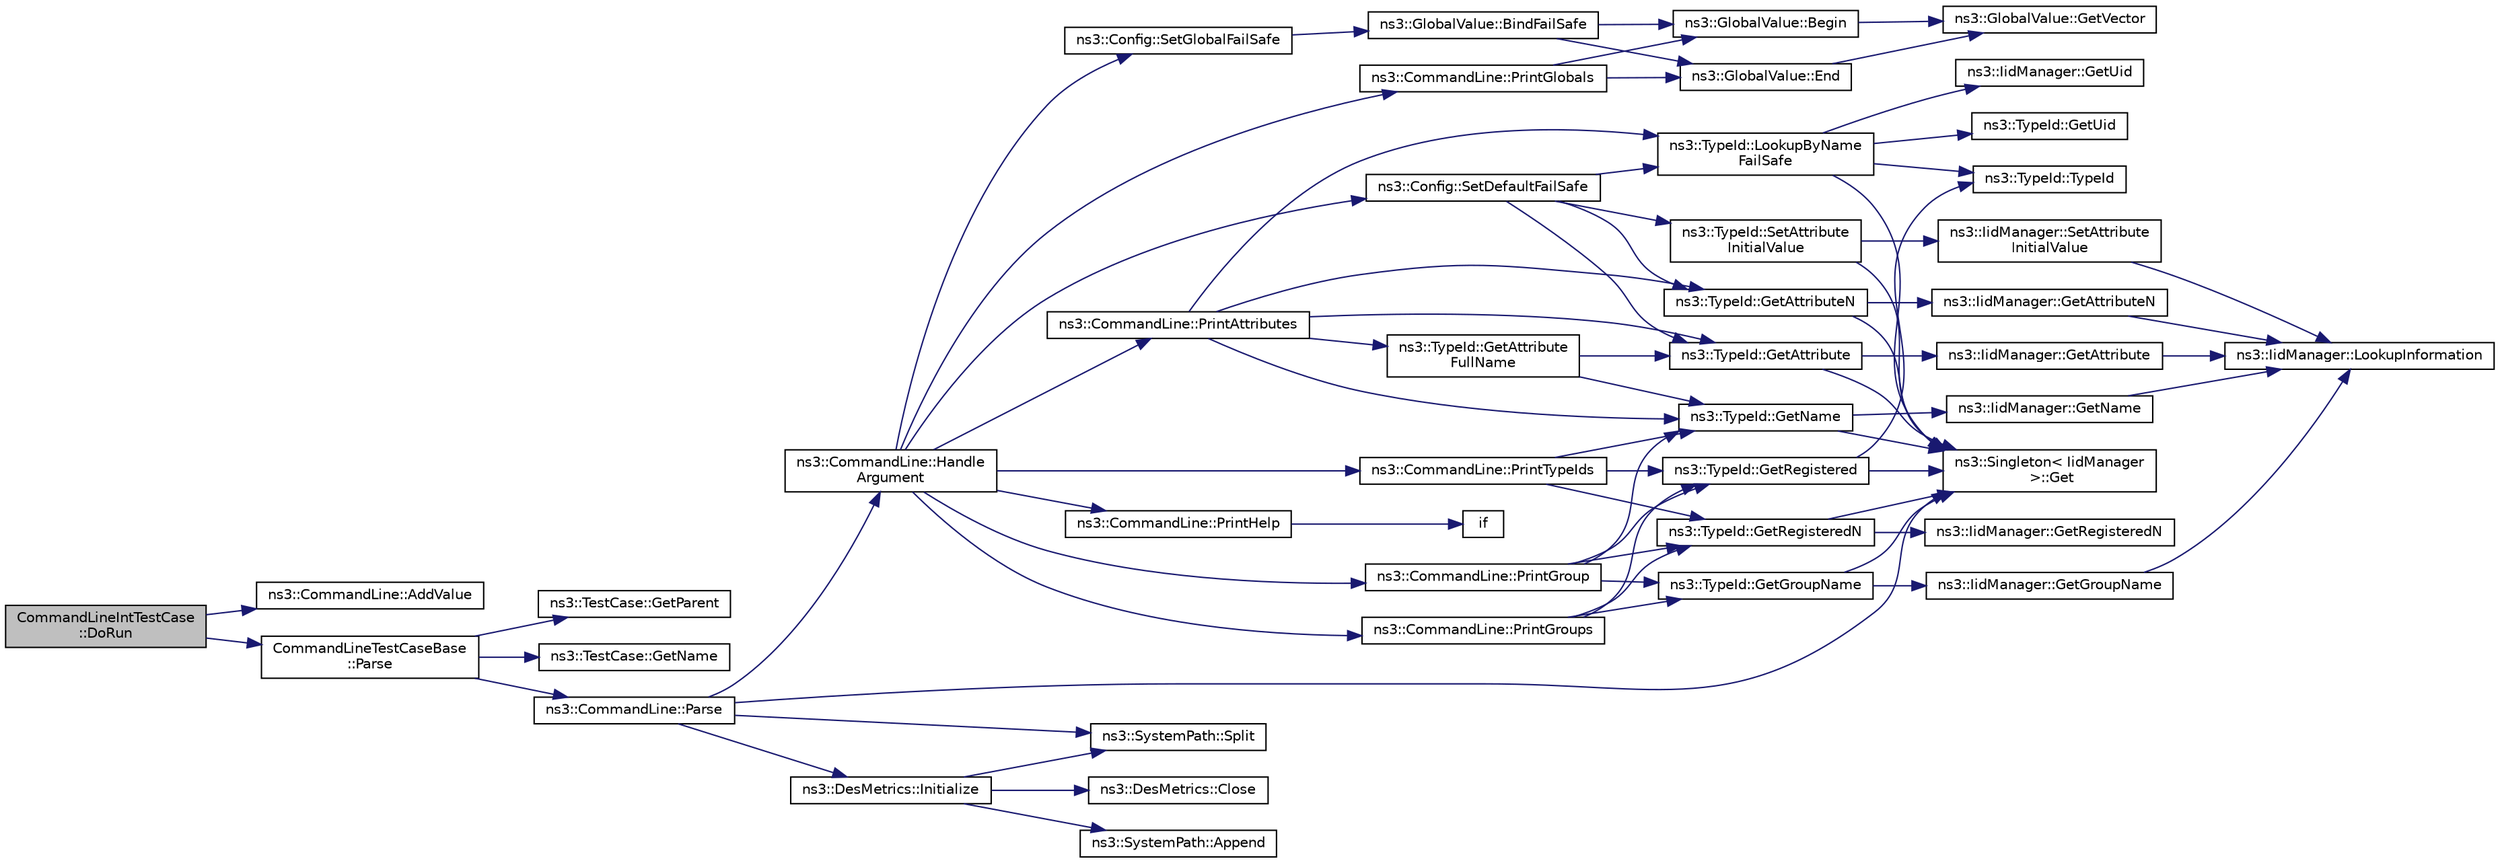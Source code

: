 digraph "CommandLineIntTestCase::DoRun"
{
  edge [fontname="Helvetica",fontsize="10",labelfontname="Helvetica",labelfontsize="10"];
  node [fontname="Helvetica",fontsize="10",shape=record];
  rankdir="LR";
  Node1 [label="CommandLineIntTestCase\l::DoRun",height=0.2,width=0.4,color="black", fillcolor="grey75", style="filled", fontcolor="black"];
  Node1 -> Node2 [color="midnightblue",fontsize="10",style="solid"];
  Node2 [label="ns3::CommandLine::AddValue",height=0.2,width=0.4,color="black", fillcolor="white", style="filled",URL="$dc/d87/classns3_1_1CommandLine.html#addcfb546c7ad4c8bd0965654d55beb8e"];
  Node1 -> Node3 [color="midnightblue",fontsize="10",style="solid"];
  Node3 [label="CommandLineTestCaseBase\l::Parse",height=0.2,width=0.4,color="black", fillcolor="white", style="filled",URL="$d6/db6/classCommandLineTestCaseBase.html#aa8bbc2d366637977fd21170282baaa0c"];
  Node3 -> Node4 [color="midnightblue",fontsize="10",style="solid"];
  Node4 [label="ns3::TestCase::GetParent",height=0.2,width=0.4,color="black", fillcolor="white", style="filled",URL="$dd/d88/classns3_1_1TestCase.html#af41db0462b844c9f81838d0e61ecd563",tooltip="Get the parent of this TestCsse. "];
  Node3 -> Node5 [color="midnightblue",fontsize="10",style="solid"];
  Node5 [label="ns3::TestCase::GetName",height=0.2,width=0.4,color="black", fillcolor="white", style="filled",URL="$dd/d88/classns3_1_1TestCase.html#a28f7bb59669c24dae1c290fc17fc9b62"];
  Node3 -> Node6 [color="midnightblue",fontsize="10",style="solid"];
  Node6 [label="ns3::CommandLine::Parse",height=0.2,width=0.4,color="black", fillcolor="white", style="filled",URL="$dc/d87/classns3_1_1CommandLine.html#a5c10b85b3207e5ecb48d907966923156"];
  Node6 -> Node7 [color="midnightblue",fontsize="10",style="solid"];
  Node7 [label="ns3::SystemPath::Split",height=0.2,width=0.4,color="black", fillcolor="white", style="filled",URL="$d0/dde/group__systempath.html#ga523072e05da63b63113d1bea840edf1a"];
  Node6 -> Node8 [color="midnightblue",fontsize="10",style="solid"];
  Node8 [label="ns3::CommandLine::Handle\lArgument",height=0.2,width=0.4,color="black", fillcolor="white", style="filled",URL="$dc/d87/classns3_1_1CommandLine.html#a527b83304a3c713f3e84711a8a2185a7"];
  Node8 -> Node9 [color="midnightblue",fontsize="10",style="solid"];
  Node9 [label="ns3::CommandLine::PrintHelp",height=0.2,width=0.4,color="black", fillcolor="white", style="filled",URL="$dc/d87/classns3_1_1CommandLine.html#a4558fd7b9eba52d77ffacb4e9896e5de",tooltip="Print program usage to the desired output stream. "];
  Node9 -> Node10 [color="midnightblue",fontsize="10",style="solid"];
  Node10 [label="if",height=0.2,width=0.4,color="black", fillcolor="white", style="filled",URL="$d8/d0e/loss__ITU1238_8m.html#a419d895abe1313c35fa353c93802647e"];
  Node8 -> Node11 [color="midnightblue",fontsize="10",style="solid"];
  Node11 [label="ns3::CommandLine::PrintGroups",height=0.2,width=0.4,color="black", fillcolor="white", style="filled",URL="$dc/d87/classns3_1_1CommandLine.html#acbfbd40c40508f3b0700d41de1f53089"];
  Node11 -> Node12 [color="midnightblue",fontsize="10",style="solid"];
  Node12 [label="ns3::TypeId::GetRegisteredN",height=0.2,width=0.4,color="black", fillcolor="white", style="filled",URL="$d6/d11/classns3_1_1TypeId.html#a87c96c0c7ef389488be43aa4194f818a"];
  Node12 -> Node13 [color="midnightblue",fontsize="10",style="solid"];
  Node13 [label="ns3::Singleton\< IidManager\l \>::Get",height=0.2,width=0.4,color="black", fillcolor="white", style="filled",URL="$d8/d77/classns3_1_1Singleton.html#a80a2cd3c25a27ea72add7a9f7a141ffa"];
  Node12 -> Node14 [color="midnightblue",fontsize="10",style="solid"];
  Node14 [label="ns3::IidManager::GetRegisteredN",height=0.2,width=0.4,color="black", fillcolor="white", style="filled",URL="$d4/d1c/classns3_1_1IidManager.html#af5213c5a53e5325b4d5880ed5af709a8"];
  Node11 -> Node15 [color="midnightblue",fontsize="10",style="solid"];
  Node15 [label="ns3::TypeId::GetRegistered",height=0.2,width=0.4,color="black", fillcolor="white", style="filled",URL="$d6/d11/classns3_1_1TypeId.html#a19fe68b77ecc4e29c0637e543365affc"];
  Node15 -> Node16 [color="midnightblue",fontsize="10",style="solid"];
  Node16 [label="ns3::TypeId::TypeId",height=0.2,width=0.4,color="black", fillcolor="white", style="filled",URL="$d6/d11/classns3_1_1TypeId.html#ab76e26690f1af4f1cffa6a72245e8928"];
  Node15 -> Node13 [color="midnightblue",fontsize="10",style="solid"];
  Node11 -> Node17 [color="midnightblue",fontsize="10",style="solid"];
  Node17 [label="ns3::TypeId::GetGroupName",height=0.2,width=0.4,color="black", fillcolor="white", style="filled",URL="$d6/d11/classns3_1_1TypeId.html#a836b52efb8606b114b0f7b6b1c95447b"];
  Node17 -> Node13 [color="midnightblue",fontsize="10",style="solid"];
  Node17 -> Node18 [color="midnightblue",fontsize="10",style="solid"];
  Node18 [label="ns3::IidManager::GetGroupName",height=0.2,width=0.4,color="black", fillcolor="white", style="filled",URL="$d4/d1c/classns3_1_1IidManager.html#ae349642e61a71123f6843961c1d57492"];
  Node18 -> Node19 [color="midnightblue",fontsize="10",style="solid"];
  Node19 [label="ns3::IidManager::LookupInformation",height=0.2,width=0.4,color="black", fillcolor="white", style="filled",URL="$d4/d1c/classns3_1_1IidManager.html#a6b1f4ba2815dba27a377e8a8db2384cf"];
  Node8 -> Node20 [color="midnightblue",fontsize="10",style="solid"];
  Node20 [label="ns3::CommandLine::PrintTypeIds",height=0.2,width=0.4,color="black", fillcolor="white", style="filled",URL="$dc/d87/classns3_1_1CommandLine.html#a141b4fcef1091a980f15f0845166e20b"];
  Node20 -> Node12 [color="midnightblue",fontsize="10",style="solid"];
  Node20 -> Node15 [color="midnightblue",fontsize="10",style="solid"];
  Node20 -> Node21 [color="midnightblue",fontsize="10",style="solid"];
  Node21 [label="ns3::TypeId::GetName",height=0.2,width=0.4,color="black", fillcolor="white", style="filled",URL="$d6/d11/classns3_1_1TypeId.html#aa3c41c79ae428b3cb396a9c6bb3ef314"];
  Node21 -> Node13 [color="midnightblue",fontsize="10",style="solid"];
  Node21 -> Node22 [color="midnightblue",fontsize="10",style="solid"];
  Node22 [label="ns3::IidManager::GetName",height=0.2,width=0.4,color="black", fillcolor="white", style="filled",URL="$d4/d1c/classns3_1_1IidManager.html#a5d68d0f0f44594dcdec239dbdb5bf53c"];
  Node22 -> Node19 [color="midnightblue",fontsize="10",style="solid"];
  Node8 -> Node23 [color="midnightblue",fontsize="10",style="solid"];
  Node23 [label="ns3::CommandLine::PrintGlobals",height=0.2,width=0.4,color="black", fillcolor="white", style="filled",URL="$dc/d87/classns3_1_1CommandLine.html#ae531d3f88153ab9edac51509cc0cf8be"];
  Node23 -> Node24 [color="midnightblue",fontsize="10",style="solid"];
  Node24 [label="ns3::GlobalValue::Begin",height=0.2,width=0.4,color="black", fillcolor="white", style="filled",URL="$dc/d02/classns3_1_1GlobalValue.html#acdeb71b28fe45d98523a2168e8807d83"];
  Node24 -> Node25 [color="midnightblue",fontsize="10",style="solid"];
  Node25 [label="ns3::GlobalValue::GetVector",height=0.2,width=0.4,color="black", fillcolor="white", style="filled",URL="$dc/d02/classns3_1_1GlobalValue.html#a69fde3a69c812df719c42b4e2ebde77e"];
  Node23 -> Node26 [color="midnightblue",fontsize="10",style="solid"];
  Node26 [label="ns3::GlobalValue::End",height=0.2,width=0.4,color="black", fillcolor="white", style="filled",URL="$dc/d02/classns3_1_1GlobalValue.html#a2488c329999cf507cc7f7aeb173a4a75"];
  Node26 -> Node25 [color="midnightblue",fontsize="10",style="solid"];
  Node8 -> Node27 [color="midnightblue",fontsize="10",style="solid"];
  Node27 [label="ns3::CommandLine::PrintGroup",height=0.2,width=0.4,color="black", fillcolor="white", style="filled",URL="$dc/d87/classns3_1_1CommandLine.html#abb65c554c9c8f54e815ce54cf8abcd0e"];
  Node27 -> Node12 [color="midnightblue",fontsize="10",style="solid"];
  Node27 -> Node15 [color="midnightblue",fontsize="10",style="solid"];
  Node27 -> Node17 [color="midnightblue",fontsize="10",style="solid"];
  Node27 -> Node21 [color="midnightblue",fontsize="10",style="solid"];
  Node8 -> Node28 [color="midnightblue",fontsize="10",style="solid"];
  Node28 [label="ns3::CommandLine::PrintAttributes",height=0.2,width=0.4,color="black", fillcolor="white", style="filled",URL="$dc/d87/classns3_1_1CommandLine.html#a1257dece593fadf03777c71ea4f49b89"];
  Node28 -> Node29 [color="midnightblue",fontsize="10",style="solid"];
  Node29 [label="ns3::TypeId::LookupByName\lFailSafe",height=0.2,width=0.4,color="black", fillcolor="white", style="filled",URL="$d6/d11/classns3_1_1TypeId.html#acceab1f57bfe3c3af02130277d409f14"];
  Node29 -> Node30 [color="midnightblue",fontsize="10",style="solid"];
  Node30 [label="ns3::TypeId::GetUid",height=0.2,width=0.4,color="black", fillcolor="white", style="filled",URL="$d6/d11/classns3_1_1TypeId.html#acd3e41de6340d06299f4fd63e2ed8da0"];
  Node29 -> Node13 [color="midnightblue",fontsize="10",style="solid"];
  Node29 -> Node31 [color="midnightblue",fontsize="10",style="solid"];
  Node31 [label="ns3::IidManager::GetUid",height=0.2,width=0.4,color="black", fillcolor="white", style="filled",URL="$d4/d1c/classns3_1_1IidManager.html#ae69ae26221b11f8871596679c6e8be19"];
  Node29 -> Node16 [color="midnightblue",fontsize="10",style="solid"];
  Node28 -> Node21 [color="midnightblue",fontsize="10",style="solid"];
  Node28 -> Node32 [color="midnightblue",fontsize="10",style="solid"];
  Node32 [label="ns3::TypeId::GetAttributeN",height=0.2,width=0.4,color="black", fillcolor="white", style="filled",URL="$d6/d11/classns3_1_1TypeId.html#a679c4713f613126a51eb400b345302cb"];
  Node32 -> Node13 [color="midnightblue",fontsize="10",style="solid"];
  Node32 -> Node33 [color="midnightblue",fontsize="10",style="solid"];
  Node33 [label="ns3::IidManager::GetAttributeN",height=0.2,width=0.4,color="black", fillcolor="white", style="filled",URL="$d4/d1c/classns3_1_1IidManager.html#aecf79ed6edb63647774dbfe90cc4f1e2"];
  Node33 -> Node19 [color="midnightblue",fontsize="10",style="solid"];
  Node28 -> Node34 [color="midnightblue",fontsize="10",style="solid"];
  Node34 [label="ns3::TypeId::GetAttribute\lFullName",height=0.2,width=0.4,color="black", fillcolor="white", style="filled",URL="$d6/d11/classns3_1_1TypeId.html#a1da5483f43630ea65952099fc39944a2"];
  Node34 -> Node35 [color="midnightblue",fontsize="10",style="solid"];
  Node35 [label="ns3::TypeId::GetAttribute",height=0.2,width=0.4,color="black", fillcolor="white", style="filled",URL="$d6/d11/classns3_1_1TypeId.html#aa1b746e64e606f94cbedda7cf89788c2"];
  Node35 -> Node13 [color="midnightblue",fontsize="10",style="solid"];
  Node35 -> Node36 [color="midnightblue",fontsize="10",style="solid"];
  Node36 [label="ns3::IidManager::GetAttribute",height=0.2,width=0.4,color="black", fillcolor="white", style="filled",URL="$d4/d1c/classns3_1_1IidManager.html#ae511907e47b48166763e60c583a5a940"];
  Node36 -> Node19 [color="midnightblue",fontsize="10",style="solid"];
  Node34 -> Node21 [color="midnightblue",fontsize="10",style="solid"];
  Node28 -> Node35 [color="midnightblue",fontsize="10",style="solid"];
  Node8 -> Node37 [color="midnightblue",fontsize="10",style="solid"];
  Node37 [label="ns3::Config::SetGlobalFailSafe",height=0.2,width=0.4,color="black", fillcolor="white", style="filled",URL="$d1/d44/group__config.html#gaccae07399fb761a399558a0a03c52dec"];
  Node37 -> Node38 [color="midnightblue",fontsize="10",style="solid"];
  Node38 [label="ns3::GlobalValue::BindFailSafe",height=0.2,width=0.4,color="black", fillcolor="white", style="filled",URL="$dc/d02/classns3_1_1GlobalValue.html#acda63956e7f662d674b8e3be79783e64"];
  Node38 -> Node24 [color="midnightblue",fontsize="10",style="solid"];
  Node38 -> Node26 [color="midnightblue",fontsize="10",style="solid"];
  Node8 -> Node39 [color="midnightblue",fontsize="10",style="solid"];
  Node39 [label="ns3::Config::SetDefaultFailSafe",height=0.2,width=0.4,color="black", fillcolor="white", style="filled",URL="$d1/d44/group__config.html#ga54361b707f31481b11d19f03495cb045"];
  Node39 -> Node29 [color="midnightblue",fontsize="10",style="solid"];
  Node39 -> Node32 [color="midnightblue",fontsize="10",style="solid"];
  Node39 -> Node35 [color="midnightblue",fontsize="10",style="solid"];
  Node39 -> Node40 [color="midnightblue",fontsize="10",style="solid"];
  Node40 [label="ns3::TypeId::SetAttribute\lInitialValue",height=0.2,width=0.4,color="black", fillcolor="white", style="filled",URL="$d6/d11/classns3_1_1TypeId.html#af477878663278dad47c764229490314b"];
  Node40 -> Node13 [color="midnightblue",fontsize="10",style="solid"];
  Node40 -> Node41 [color="midnightblue",fontsize="10",style="solid"];
  Node41 [label="ns3::IidManager::SetAttribute\lInitialValue",height=0.2,width=0.4,color="black", fillcolor="white", style="filled",URL="$d4/d1c/classns3_1_1IidManager.html#a457bf1ceda4093531984fec8439273ee"];
  Node41 -> Node19 [color="midnightblue",fontsize="10",style="solid"];
  Node6 -> Node13 [color="midnightblue",fontsize="10",style="solid"];
  Node6 -> Node42 [color="midnightblue",fontsize="10",style="solid"];
  Node42 [label="ns3::DesMetrics::Initialize",height=0.2,width=0.4,color="black", fillcolor="white", style="filled",URL="$d5/d69/classns3_1_1DesMetrics.html#a63bf3891d9fd2cf8c76b375b3db67756"];
  Node42 -> Node43 [color="midnightblue",fontsize="10",style="solid"];
  Node43 [label="ns3::DesMetrics::Close",height=0.2,width=0.4,color="black", fillcolor="white", style="filled",URL="$d5/d69/classns3_1_1DesMetrics.html#a17b52dbb23cd230d64404f57f59029c5"];
  Node42 -> Node7 [color="midnightblue",fontsize="10",style="solid"];
  Node42 -> Node44 [color="midnightblue",fontsize="10",style="solid"];
  Node44 [label="ns3::SystemPath::Append",height=0.2,width=0.4,color="black", fillcolor="white", style="filled",URL="$d0/dde/group__systempath.html#gaaa5a530cee42c8eda7e4f4523ef7e1cd"];
}
